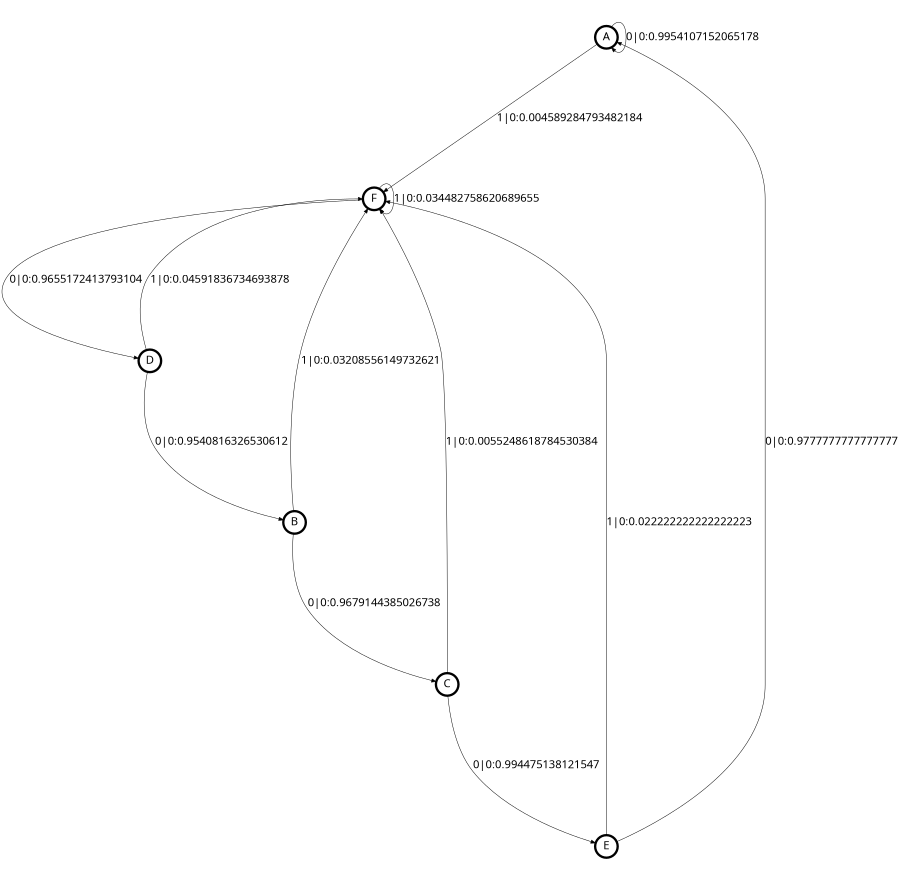 digraph  {
size = "6,8.5";
ratio = "fill";
node
[shape = circle];
node [fontsize = 24];
node [penwidth = 5];
edge [fontsize = 24];
node [fontname = "CMU Serif Roman"];
graph [fontname = "CMU Serif Roman"];
edge [fontname = "CMU Serif Roman"];
A -> A [label = "0|0:0.9954107152065178\l"];
A -> F [label = "1|0:0.004589284793482184\l"];
B -> C [label = "0|0:0.9679144385026738\l"];
B -> F [label = "1|0:0.03208556149732621\l"];
C -> E [label = "0|0:0.994475138121547\l"];
C -> F [label = "1|0:0.0055248618784530384\l"];
D -> B [label = "0|0:0.9540816326530612\l"];
D -> F [label = "1|0:0.04591836734693878\l"];
E -> A [label = "0|0:0.9777777777777777\l"];
E -> F [label = "1|0:0.022222222222222223\l"];
F -> D [label = "0|0:0.9655172413793104\l"];
F -> F [label = "1|0:0.034482758620689655\l"];
}
